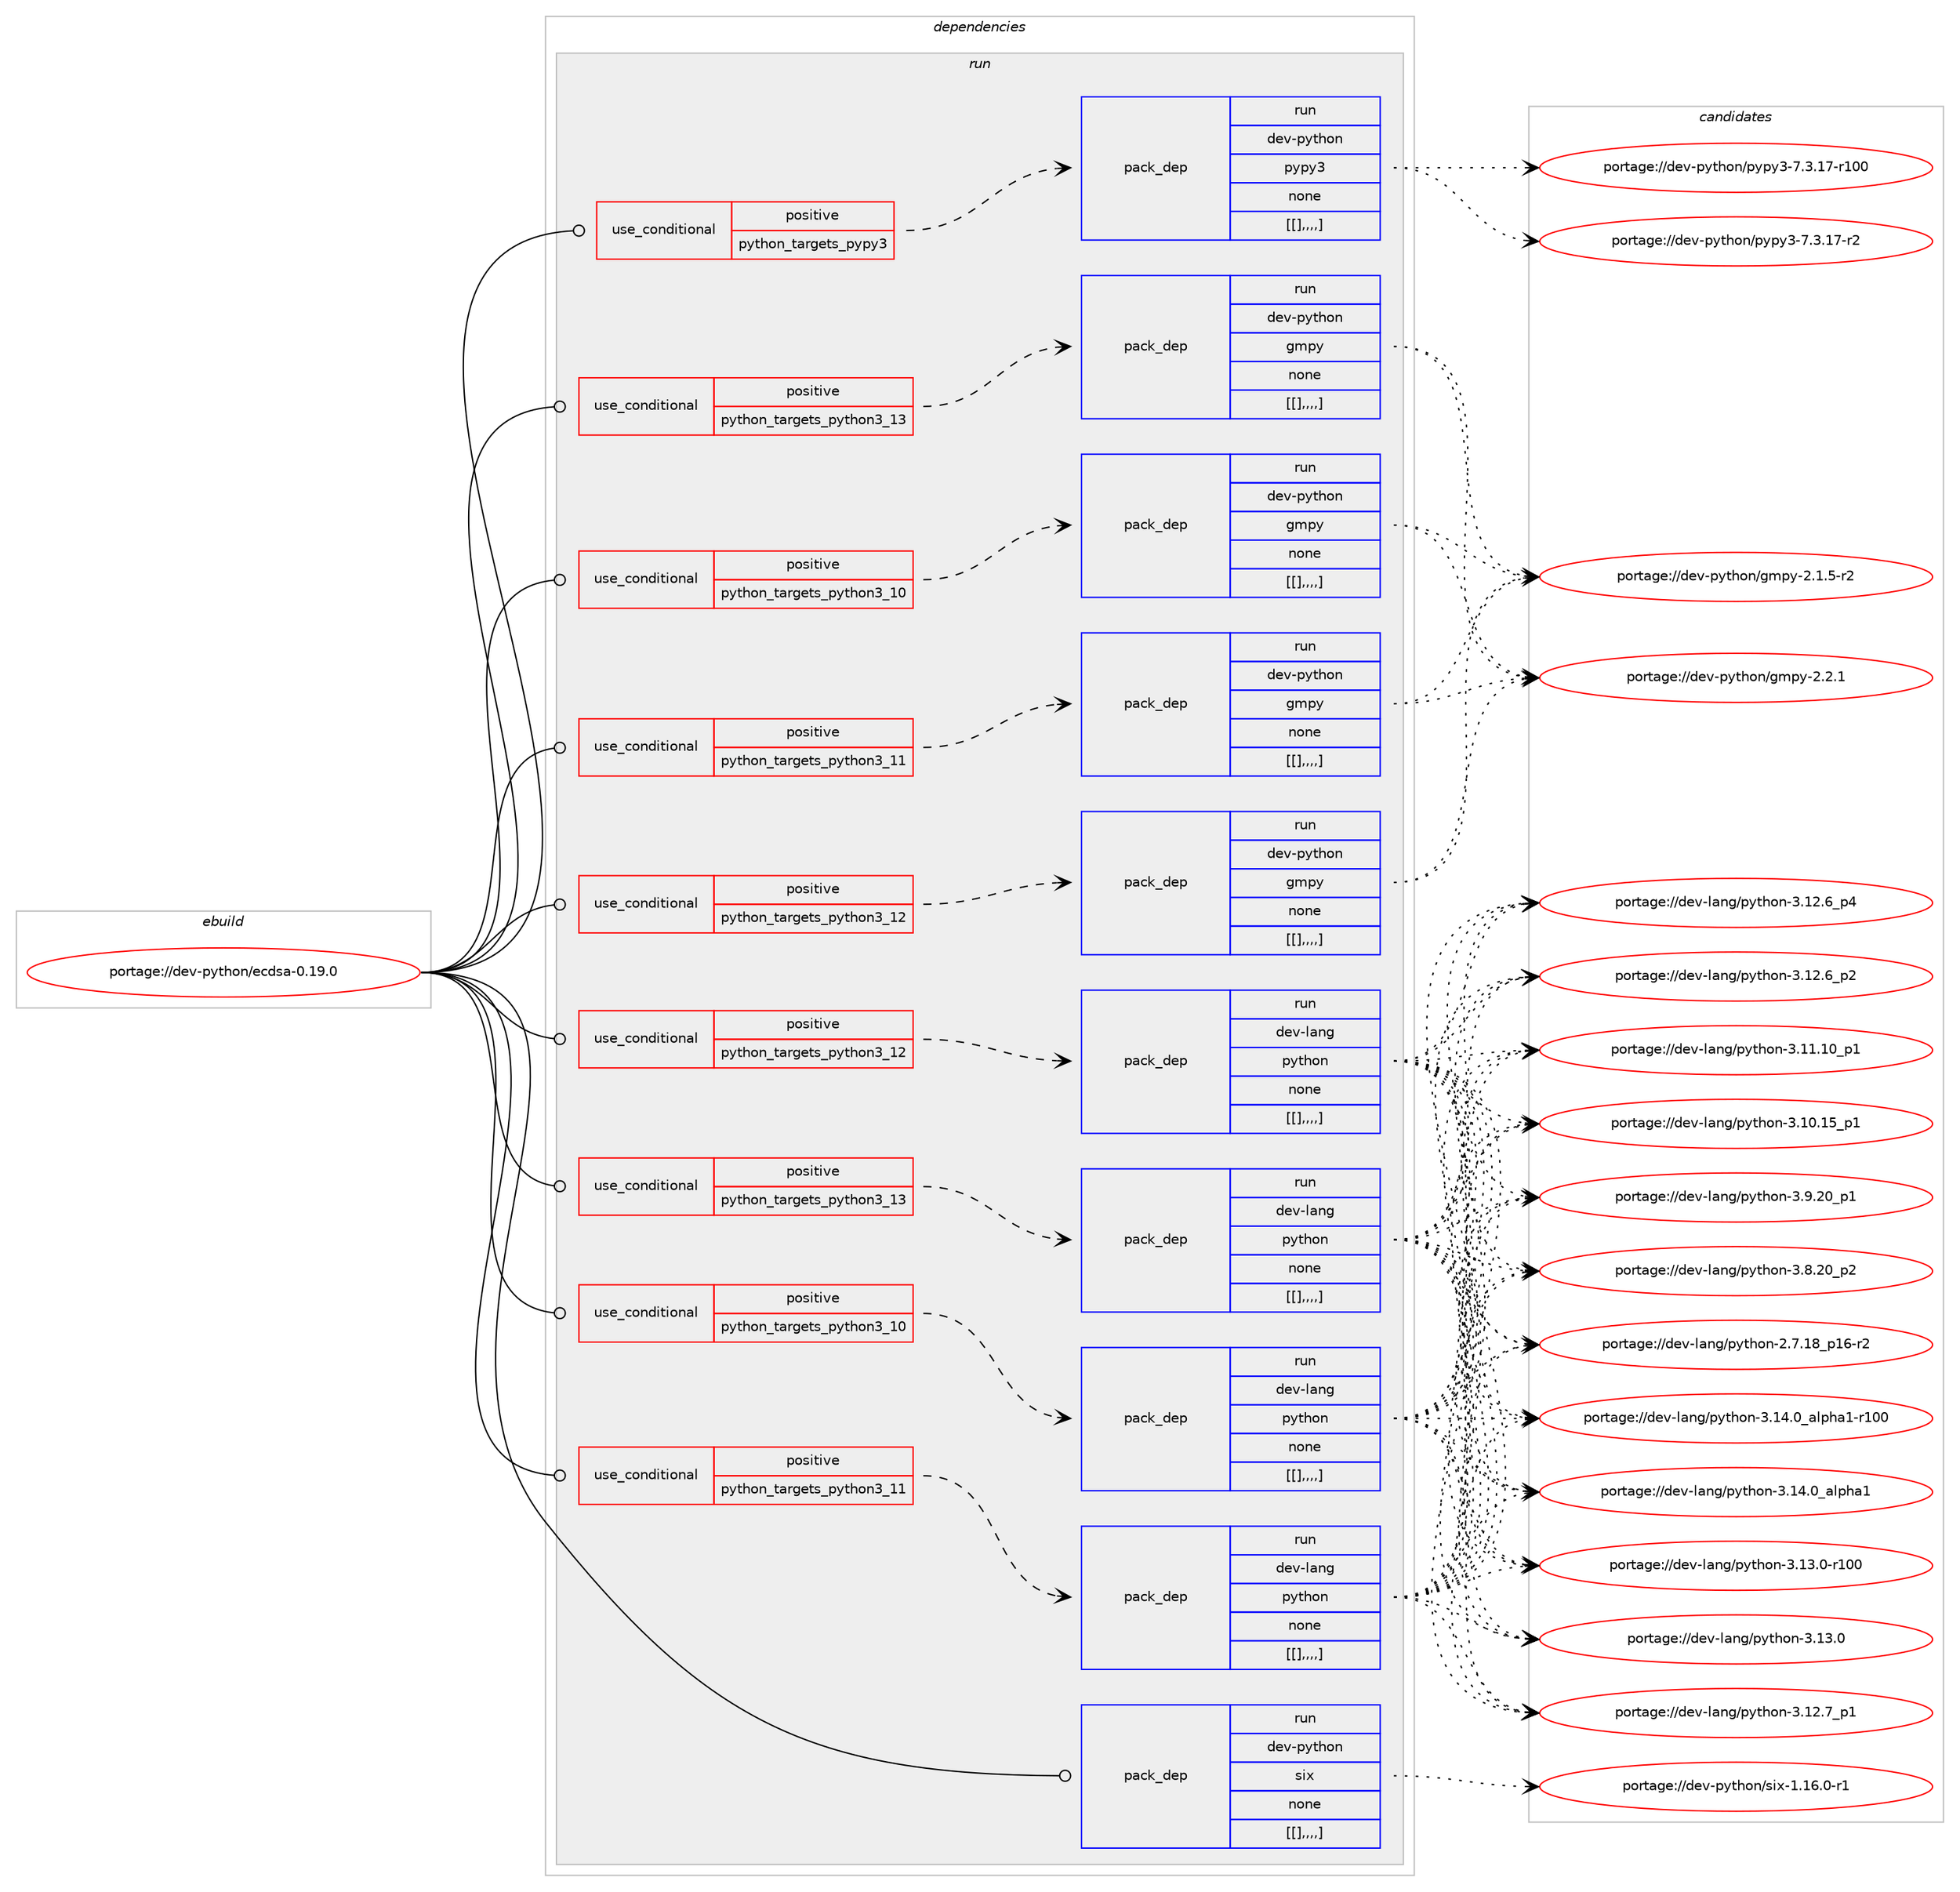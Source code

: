 digraph prolog {

# *************
# Graph options
# *************

newrank=true;
concentrate=true;
compound=true;
graph [rankdir=LR,fontname=Helvetica,fontsize=10,ranksep=1.5];#, ranksep=2.5, nodesep=0.2];
edge  [arrowhead=vee];
node  [fontname=Helvetica,fontsize=10];

# **********
# The ebuild
# **********

subgraph cluster_leftcol {
color=gray;
label=<<i>ebuild</i>>;
id [label="portage://dev-python/ecdsa-0.19.0", color=red, width=4, href="../dev-python/ecdsa-0.19.0.svg"];
}

# ****************
# The dependencies
# ****************

subgraph cluster_midcol {
color=gray;
label=<<i>dependencies</i>>;
subgraph cluster_compile {
fillcolor="#eeeeee";
style=filled;
label=<<i>compile</i>>;
}
subgraph cluster_compileandrun {
fillcolor="#eeeeee";
style=filled;
label=<<i>compile and run</i>>;
}
subgraph cluster_run {
fillcolor="#eeeeee";
style=filled;
label=<<i>run</i>>;
subgraph cond34722 {
dependency151336 [label=<<TABLE BORDER="0" CELLBORDER="1" CELLSPACING="0" CELLPADDING="4"><TR><TD ROWSPAN="3" CELLPADDING="10">use_conditional</TD></TR><TR><TD>positive</TD></TR><TR><TD>python_targets_pypy3</TD></TR></TABLE>>, shape=none, color=red];
subgraph pack115286 {
dependency151355 [label=<<TABLE BORDER="0" CELLBORDER="1" CELLSPACING="0" CELLPADDING="4" WIDTH="220"><TR><TD ROWSPAN="6" CELLPADDING="30">pack_dep</TD></TR><TR><TD WIDTH="110">run</TD></TR><TR><TD>dev-python</TD></TR><TR><TD>pypy3</TD></TR><TR><TD>none</TD></TR><TR><TD>[[],,,,]</TD></TR></TABLE>>, shape=none, color=blue];
}
dependency151336:e -> dependency151355:w [weight=20,style="dashed",arrowhead="vee"];
}
id:e -> dependency151336:w [weight=20,style="solid",arrowhead="odot"];
subgraph cond34739 {
dependency151365 [label=<<TABLE BORDER="0" CELLBORDER="1" CELLSPACING="0" CELLPADDING="4"><TR><TD ROWSPAN="3" CELLPADDING="10">use_conditional</TD></TR><TR><TD>positive</TD></TR><TR><TD>python_targets_python3_10</TD></TR></TABLE>>, shape=none, color=red];
subgraph pack115306 {
dependency151383 [label=<<TABLE BORDER="0" CELLBORDER="1" CELLSPACING="0" CELLPADDING="4" WIDTH="220"><TR><TD ROWSPAN="6" CELLPADDING="30">pack_dep</TD></TR><TR><TD WIDTH="110">run</TD></TR><TR><TD>dev-lang</TD></TR><TR><TD>python</TD></TR><TR><TD>none</TD></TR><TR><TD>[[],,,,]</TD></TR></TABLE>>, shape=none, color=blue];
}
dependency151365:e -> dependency151383:w [weight=20,style="dashed",arrowhead="vee"];
}
id:e -> dependency151365:w [weight=20,style="solid",arrowhead="odot"];
subgraph cond34744 {
dependency151393 [label=<<TABLE BORDER="0" CELLBORDER="1" CELLSPACING="0" CELLPADDING="4"><TR><TD ROWSPAN="3" CELLPADDING="10">use_conditional</TD></TR><TR><TD>positive</TD></TR><TR><TD>python_targets_python3_10</TD></TR></TABLE>>, shape=none, color=red];
subgraph pack115330 {
dependency151419 [label=<<TABLE BORDER="0" CELLBORDER="1" CELLSPACING="0" CELLPADDING="4" WIDTH="220"><TR><TD ROWSPAN="6" CELLPADDING="30">pack_dep</TD></TR><TR><TD WIDTH="110">run</TD></TR><TR><TD>dev-python</TD></TR><TR><TD>gmpy</TD></TR><TR><TD>none</TD></TR><TR><TD>[[],,,,]</TD></TR></TABLE>>, shape=none, color=blue];
}
dependency151393:e -> dependency151419:w [weight=20,style="dashed",arrowhead="vee"];
}
id:e -> dependency151393:w [weight=20,style="solid",arrowhead="odot"];
subgraph cond34755 {
dependency151421 [label=<<TABLE BORDER="0" CELLBORDER="1" CELLSPACING="0" CELLPADDING="4"><TR><TD ROWSPAN="3" CELLPADDING="10">use_conditional</TD></TR><TR><TD>positive</TD></TR><TR><TD>python_targets_python3_11</TD></TR></TABLE>>, shape=none, color=red];
subgraph pack115340 {
dependency151425 [label=<<TABLE BORDER="0" CELLBORDER="1" CELLSPACING="0" CELLPADDING="4" WIDTH="220"><TR><TD ROWSPAN="6" CELLPADDING="30">pack_dep</TD></TR><TR><TD WIDTH="110">run</TD></TR><TR><TD>dev-lang</TD></TR><TR><TD>python</TD></TR><TR><TD>none</TD></TR><TR><TD>[[],,,,]</TD></TR></TABLE>>, shape=none, color=blue];
}
dependency151421:e -> dependency151425:w [weight=20,style="dashed",arrowhead="vee"];
}
id:e -> dependency151421:w [weight=20,style="solid",arrowhead="odot"];
subgraph cond34759 {
dependency151437 [label=<<TABLE BORDER="0" CELLBORDER="1" CELLSPACING="0" CELLPADDING="4"><TR><TD ROWSPAN="3" CELLPADDING="10">use_conditional</TD></TR><TR><TD>positive</TD></TR><TR><TD>python_targets_python3_11</TD></TR></TABLE>>, shape=none, color=red];
subgraph pack115372 {
dependency151474 [label=<<TABLE BORDER="0" CELLBORDER="1" CELLSPACING="0" CELLPADDING="4" WIDTH="220"><TR><TD ROWSPAN="6" CELLPADDING="30">pack_dep</TD></TR><TR><TD WIDTH="110">run</TD></TR><TR><TD>dev-python</TD></TR><TR><TD>gmpy</TD></TR><TR><TD>none</TD></TR><TR><TD>[[],,,,]</TD></TR></TABLE>>, shape=none, color=blue];
}
dependency151437:e -> dependency151474:w [weight=20,style="dashed",arrowhead="vee"];
}
id:e -> dependency151437:w [weight=20,style="solid",arrowhead="odot"];
subgraph cond34773 {
dependency151475 [label=<<TABLE BORDER="0" CELLBORDER="1" CELLSPACING="0" CELLPADDING="4"><TR><TD ROWSPAN="3" CELLPADDING="10">use_conditional</TD></TR><TR><TD>positive</TD></TR><TR><TD>python_targets_python3_12</TD></TR></TABLE>>, shape=none, color=red];
subgraph pack115374 {
dependency151477 [label=<<TABLE BORDER="0" CELLBORDER="1" CELLSPACING="0" CELLPADDING="4" WIDTH="220"><TR><TD ROWSPAN="6" CELLPADDING="30">pack_dep</TD></TR><TR><TD WIDTH="110">run</TD></TR><TR><TD>dev-lang</TD></TR><TR><TD>python</TD></TR><TR><TD>none</TD></TR><TR><TD>[[],,,,]</TD></TR></TABLE>>, shape=none, color=blue];
}
dependency151475:e -> dependency151477:w [weight=20,style="dashed",arrowhead="vee"];
}
id:e -> dependency151475:w [weight=20,style="solid",arrowhead="odot"];
subgraph cond34774 {
dependency151478 [label=<<TABLE BORDER="0" CELLBORDER="1" CELLSPACING="0" CELLPADDING="4"><TR><TD ROWSPAN="3" CELLPADDING="10">use_conditional</TD></TR><TR><TD>positive</TD></TR><TR><TD>python_targets_python3_12</TD></TR></TABLE>>, shape=none, color=red];
subgraph pack115375 {
dependency151479 [label=<<TABLE BORDER="0" CELLBORDER="1" CELLSPACING="0" CELLPADDING="4" WIDTH="220"><TR><TD ROWSPAN="6" CELLPADDING="30">pack_dep</TD></TR><TR><TD WIDTH="110">run</TD></TR><TR><TD>dev-python</TD></TR><TR><TD>gmpy</TD></TR><TR><TD>none</TD></TR><TR><TD>[[],,,,]</TD></TR></TABLE>>, shape=none, color=blue];
}
dependency151478:e -> dependency151479:w [weight=20,style="dashed",arrowhead="vee"];
}
id:e -> dependency151478:w [weight=20,style="solid",arrowhead="odot"];
subgraph cond34775 {
dependency151481 [label=<<TABLE BORDER="0" CELLBORDER="1" CELLSPACING="0" CELLPADDING="4"><TR><TD ROWSPAN="3" CELLPADDING="10">use_conditional</TD></TR><TR><TD>positive</TD></TR><TR><TD>python_targets_python3_13</TD></TR></TABLE>>, shape=none, color=red];
subgraph pack115377 {
dependency151483 [label=<<TABLE BORDER="0" CELLBORDER="1" CELLSPACING="0" CELLPADDING="4" WIDTH="220"><TR><TD ROWSPAN="6" CELLPADDING="30">pack_dep</TD></TR><TR><TD WIDTH="110">run</TD></TR><TR><TD>dev-lang</TD></TR><TR><TD>python</TD></TR><TR><TD>none</TD></TR><TR><TD>[[],,,,]</TD></TR></TABLE>>, shape=none, color=blue];
}
dependency151481:e -> dependency151483:w [weight=20,style="dashed",arrowhead="vee"];
}
id:e -> dependency151481:w [weight=20,style="solid",arrowhead="odot"];
subgraph cond34777 {
dependency151485 [label=<<TABLE BORDER="0" CELLBORDER="1" CELLSPACING="0" CELLPADDING="4"><TR><TD ROWSPAN="3" CELLPADDING="10">use_conditional</TD></TR><TR><TD>positive</TD></TR><TR><TD>python_targets_python3_13</TD></TR></TABLE>>, shape=none, color=red];
subgraph pack115379 {
dependency151486 [label=<<TABLE BORDER="0" CELLBORDER="1" CELLSPACING="0" CELLPADDING="4" WIDTH="220"><TR><TD ROWSPAN="6" CELLPADDING="30">pack_dep</TD></TR><TR><TD WIDTH="110">run</TD></TR><TR><TD>dev-python</TD></TR><TR><TD>gmpy</TD></TR><TR><TD>none</TD></TR><TR><TD>[[],,,,]</TD></TR></TABLE>>, shape=none, color=blue];
}
dependency151485:e -> dependency151486:w [weight=20,style="dashed",arrowhead="vee"];
}
id:e -> dependency151485:w [weight=20,style="solid",arrowhead="odot"];
subgraph pack115381 {
dependency151489 [label=<<TABLE BORDER="0" CELLBORDER="1" CELLSPACING="0" CELLPADDING="4" WIDTH="220"><TR><TD ROWSPAN="6" CELLPADDING="30">pack_dep</TD></TR><TR><TD WIDTH="110">run</TD></TR><TR><TD>dev-python</TD></TR><TR><TD>six</TD></TR><TR><TD>none</TD></TR><TR><TD>[[],,,,]</TD></TR></TABLE>>, shape=none, color=blue];
}
id:e -> dependency151489:w [weight=20,style="solid",arrowhead="odot"];
}
}

# **************
# The candidates
# **************

subgraph cluster_choices {
rank=same;
color=gray;
label=<<i>candidates</i>>;

subgraph choice115258 {
color=black;
nodesep=1;
choice100101118451121211161041111104711212111212151455546514649554511450 [label="portage://dev-python/pypy3-7.3.17-r2", color=red, width=4,href="../dev-python/pypy3-7.3.17-r2.svg"];
choice1001011184511212111610411111047112121112121514555465146495545114494848 [label="portage://dev-python/pypy3-7.3.17-r100", color=red, width=4,href="../dev-python/pypy3-7.3.17-r100.svg"];
dependency151355:e -> choice100101118451121211161041111104711212111212151455546514649554511450:w [style=dotted,weight="100"];
dependency151355:e -> choice1001011184511212111610411111047112121112121514555465146495545114494848:w [style=dotted,weight="100"];
}
subgraph choice115259 {
color=black;
nodesep=1;
choice100101118451089711010347112121116104111110455146495246489597108112104974945114494848 [label="portage://dev-lang/python-3.14.0_alpha1-r100", color=red, width=4,href="../dev-lang/python-3.14.0_alpha1-r100.svg"];
choice1001011184510897110103471121211161041111104551464952464895971081121049749 [label="portage://dev-lang/python-3.14.0_alpha1", color=red, width=4,href="../dev-lang/python-3.14.0_alpha1.svg"];
choice1001011184510897110103471121211161041111104551464951464845114494848 [label="portage://dev-lang/python-3.13.0-r100", color=red, width=4,href="../dev-lang/python-3.13.0-r100.svg"];
choice10010111845108971101034711212111610411111045514649514648 [label="portage://dev-lang/python-3.13.0", color=red, width=4,href="../dev-lang/python-3.13.0.svg"];
choice100101118451089711010347112121116104111110455146495046559511249 [label="portage://dev-lang/python-3.12.7_p1", color=red, width=4,href="../dev-lang/python-3.12.7_p1.svg"];
choice100101118451089711010347112121116104111110455146495046549511252 [label="portage://dev-lang/python-3.12.6_p4", color=red, width=4,href="../dev-lang/python-3.12.6_p4.svg"];
choice100101118451089711010347112121116104111110455146495046549511250 [label="portage://dev-lang/python-3.12.6_p2", color=red, width=4,href="../dev-lang/python-3.12.6_p2.svg"];
choice10010111845108971101034711212111610411111045514649494649489511249 [label="portage://dev-lang/python-3.11.10_p1", color=red, width=4,href="../dev-lang/python-3.11.10_p1.svg"];
choice10010111845108971101034711212111610411111045514649484649539511249 [label="portage://dev-lang/python-3.10.15_p1", color=red, width=4,href="../dev-lang/python-3.10.15_p1.svg"];
choice100101118451089711010347112121116104111110455146574650489511249 [label="portage://dev-lang/python-3.9.20_p1", color=red, width=4,href="../dev-lang/python-3.9.20_p1.svg"];
choice100101118451089711010347112121116104111110455146564650489511250 [label="portage://dev-lang/python-3.8.20_p2", color=red, width=4,href="../dev-lang/python-3.8.20_p2.svg"];
choice100101118451089711010347112121116104111110455046554649569511249544511450 [label="portage://dev-lang/python-2.7.18_p16-r2", color=red, width=4,href="../dev-lang/python-2.7.18_p16-r2.svg"];
dependency151383:e -> choice100101118451089711010347112121116104111110455146495246489597108112104974945114494848:w [style=dotted,weight="100"];
dependency151383:e -> choice1001011184510897110103471121211161041111104551464952464895971081121049749:w [style=dotted,weight="100"];
dependency151383:e -> choice1001011184510897110103471121211161041111104551464951464845114494848:w [style=dotted,weight="100"];
dependency151383:e -> choice10010111845108971101034711212111610411111045514649514648:w [style=dotted,weight="100"];
dependency151383:e -> choice100101118451089711010347112121116104111110455146495046559511249:w [style=dotted,weight="100"];
dependency151383:e -> choice100101118451089711010347112121116104111110455146495046549511252:w [style=dotted,weight="100"];
dependency151383:e -> choice100101118451089711010347112121116104111110455146495046549511250:w [style=dotted,weight="100"];
dependency151383:e -> choice10010111845108971101034711212111610411111045514649494649489511249:w [style=dotted,weight="100"];
dependency151383:e -> choice10010111845108971101034711212111610411111045514649484649539511249:w [style=dotted,weight="100"];
dependency151383:e -> choice100101118451089711010347112121116104111110455146574650489511249:w [style=dotted,weight="100"];
dependency151383:e -> choice100101118451089711010347112121116104111110455146564650489511250:w [style=dotted,weight="100"];
dependency151383:e -> choice100101118451089711010347112121116104111110455046554649569511249544511450:w [style=dotted,weight="100"];
}
subgraph choice115272 {
color=black;
nodesep=1;
choice1001011184511212111610411111047103109112121455046504649 [label="portage://dev-python/gmpy-2.2.1", color=red, width=4,href="../dev-python/gmpy-2.2.1.svg"];
choice10010111845112121116104111110471031091121214550464946534511450 [label="portage://dev-python/gmpy-2.1.5-r2", color=red, width=4,href="../dev-python/gmpy-2.1.5-r2.svg"];
dependency151419:e -> choice1001011184511212111610411111047103109112121455046504649:w [style=dotted,weight="100"];
dependency151419:e -> choice10010111845112121116104111110471031091121214550464946534511450:w [style=dotted,weight="100"];
}
subgraph choice115275 {
color=black;
nodesep=1;
choice100101118451089711010347112121116104111110455146495246489597108112104974945114494848 [label="portage://dev-lang/python-3.14.0_alpha1-r100", color=red, width=4,href="../dev-lang/python-3.14.0_alpha1-r100.svg"];
choice1001011184510897110103471121211161041111104551464952464895971081121049749 [label="portage://dev-lang/python-3.14.0_alpha1", color=red, width=4,href="../dev-lang/python-3.14.0_alpha1.svg"];
choice1001011184510897110103471121211161041111104551464951464845114494848 [label="portage://dev-lang/python-3.13.0-r100", color=red, width=4,href="../dev-lang/python-3.13.0-r100.svg"];
choice10010111845108971101034711212111610411111045514649514648 [label="portage://dev-lang/python-3.13.0", color=red, width=4,href="../dev-lang/python-3.13.0.svg"];
choice100101118451089711010347112121116104111110455146495046559511249 [label="portage://dev-lang/python-3.12.7_p1", color=red, width=4,href="../dev-lang/python-3.12.7_p1.svg"];
choice100101118451089711010347112121116104111110455146495046549511252 [label="portage://dev-lang/python-3.12.6_p4", color=red, width=4,href="../dev-lang/python-3.12.6_p4.svg"];
choice100101118451089711010347112121116104111110455146495046549511250 [label="portage://dev-lang/python-3.12.6_p2", color=red, width=4,href="../dev-lang/python-3.12.6_p2.svg"];
choice10010111845108971101034711212111610411111045514649494649489511249 [label="portage://dev-lang/python-3.11.10_p1", color=red, width=4,href="../dev-lang/python-3.11.10_p1.svg"];
choice10010111845108971101034711212111610411111045514649484649539511249 [label="portage://dev-lang/python-3.10.15_p1", color=red, width=4,href="../dev-lang/python-3.10.15_p1.svg"];
choice100101118451089711010347112121116104111110455146574650489511249 [label="portage://dev-lang/python-3.9.20_p1", color=red, width=4,href="../dev-lang/python-3.9.20_p1.svg"];
choice100101118451089711010347112121116104111110455146564650489511250 [label="portage://dev-lang/python-3.8.20_p2", color=red, width=4,href="../dev-lang/python-3.8.20_p2.svg"];
choice100101118451089711010347112121116104111110455046554649569511249544511450 [label="portage://dev-lang/python-2.7.18_p16-r2", color=red, width=4,href="../dev-lang/python-2.7.18_p16-r2.svg"];
dependency151425:e -> choice100101118451089711010347112121116104111110455146495246489597108112104974945114494848:w [style=dotted,weight="100"];
dependency151425:e -> choice1001011184510897110103471121211161041111104551464952464895971081121049749:w [style=dotted,weight="100"];
dependency151425:e -> choice1001011184510897110103471121211161041111104551464951464845114494848:w [style=dotted,weight="100"];
dependency151425:e -> choice10010111845108971101034711212111610411111045514649514648:w [style=dotted,weight="100"];
dependency151425:e -> choice100101118451089711010347112121116104111110455146495046559511249:w [style=dotted,weight="100"];
dependency151425:e -> choice100101118451089711010347112121116104111110455146495046549511252:w [style=dotted,weight="100"];
dependency151425:e -> choice100101118451089711010347112121116104111110455146495046549511250:w [style=dotted,weight="100"];
dependency151425:e -> choice10010111845108971101034711212111610411111045514649494649489511249:w [style=dotted,weight="100"];
dependency151425:e -> choice10010111845108971101034711212111610411111045514649484649539511249:w [style=dotted,weight="100"];
dependency151425:e -> choice100101118451089711010347112121116104111110455146574650489511249:w [style=dotted,weight="100"];
dependency151425:e -> choice100101118451089711010347112121116104111110455146564650489511250:w [style=dotted,weight="100"];
dependency151425:e -> choice100101118451089711010347112121116104111110455046554649569511249544511450:w [style=dotted,weight="100"];
}
subgraph choice115292 {
color=black;
nodesep=1;
choice1001011184511212111610411111047103109112121455046504649 [label="portage://dev-python/gmpy-2.2.1", color=red, width=4,href="../dev-python/gmpy-2.2.1.svg"];
choice10010111845112121116104111110471031091121214550464946534511450 [label="portage://dev-python/gmpy-2.1.5-r2", color=red, width=4,href="../dev-python/gmpy-2.1.5-r2.svg"];
dependency151474:e -> choice1001011184511212111610411111047103109112121455046504649:w [style=dotted,weight="100"];
dependency151474:e -> choice10010111845112121116104111110471031091121214550464946534511450:w [style=dotted,weight="100"];
}
subgraph choice115294 {
color=black;
nodesep=1;
choice100101118451089711010347112121116104111110455146495246489597108112104974945114494848 [label="portage://dev-lang/python-3.14.0_alpha1-r100", color=red, width=4,href="../dev-lang/python-3.14.0_alpha1-r100.svg"];
choice1001011184510897110103471121211161041111104551464952464895971081121049749 [label="portage://dev-lang/python-3.14.0_alpha1", color=red, width=4,href="../dev-lang/python-3.14.0_alpha1.svg"];
choice1001011184510897110103471121211161041111104551464951464845114494848 [label="portage://dev-lang/python-3.13.0-r100", color=red, width=4,href="../dev-lang/python-3.13.0-r100.svg"];
choice10010111845108971101034711212111610411111045514649514648 [label="portage://dev-lang/python-3.13.0", color=red, width=4,href="../dev-lang/python-3.13.0.svg"];
choice100101118451089711010347112121116104111110455146495046559511249 [label="portage://dev-lang/python-3.12.7_p1", color=red, width=4,href="../dev-lang/python-3.12.7_p1.svg"];
choice100101118451089711010347112121116104111110455146495046549511252 [label="portage://dev-lang/python-3.12.6_p4", color=red, width=4,href="../dev-lang/python-3.12.6_p4.svg"];
choice100101118451089711010347112121116104111110455146495046549511250 [label="portage://dev-lang/python-3.12.6_p2", color=red, width=4,href="../dev-lang/python-3.12.6_p2.svg"];
choice10010111845108971101034711212111610411111045514649494649489511249 [label="portage://dev-lang/python-3.11.10_p1", color=red, width=4,href="../dev-lang/python-3.11.10_p1.svg"];
choice10010111845108971101034711212111610411111045514649484649539511249 [label="portage://dev-lang/python-3.10.15_p1", color=red, width=4,href="../dev-lang/python-3.10.15_p1.svg"];
choice100101118451089711010347112121116104111110455146574650489511249 [label="portage://dev-lang/python-3.9.20_p1", color=red, width=4,href="../dev-lang/python-3.9.20_p1.svg"];
choice100101118451089711010347112121116104111110455146564650489511250 [label="portage://dev-lang/python-3.8.20_p2", color=red, width=4,href="../dev-lang/python-3.8.20_p2.svg"];
choice100101118451089711010347112121116104111110455046554649569511249544511450 [label="portage://dev-lang/python-2.7.18_p16-r2", color=red, width=4,href="../dev-lang/python-2.7.18_p16-r2.svg"];
dependency151477:e -> choice100101118451089711010347112121116104111110455146495246489597108112104974945114494848:w [style=dotted,weight="100"];
dependency151477:e -> choice1001011184510897110103471121211161041111104551464952464895971081121049749:w [style=dotted,weight="100"];
dependency151477:e -> choice1001011184510897110103471121211161041111104551464951464845114494848:w [style=dotted,weight="100"];
dependency151477:e -> choice10010111845108971101034711212111610411111045514649514648:w [style=dotted,weight="100"];
dependency151477:e -> choice100101118451089711010347112121116104111110455146495046559511249:w [style=dotted,weight="100"];
dependency151477:e -> choice100101118451089711010347112121116104111110455146495046549511252:w [style=dotted,weight="100"];
dependency151477:e -> choice100101118451089711010347112121116104111110455146495046549511250:w [style=dotted,weight="100"];
dependency151477:e -> choice10010111845108971101034711212111610411111045514649494649489511249:w [style=dotted,weight="100"];
dependency151477:e -> choice10010111845108971101034711212111610411111045514649484649539511249:w [style=dotted,weight="100"];
dependency151477:e -> choice100101118451089711010347112121116104111110455146574650489511249:w [style=dotted,weight="100"];
dependency151477:e -> choice100101118451089711010347112121116104111110455146564650489511250:w [style=dotted,weight="100"];
dependency151477:e -> choice100101118451089711010347112121116104111110455046554649569511249544511450:w [style=dotted,weight="100"];
}
subgraph choice115336 {
color=black;
nodesep=1;
choice1001011184511212111610411111047103109112121455046504649 [label="portage://dev-python/gmpy-2.2.1", color=red, width=4,href="../dev-python/gmpy-2.2.1.svg"];
choice10010111845112121116104111110471031091121214550464946534511450 [label="portage://dev-python/gmpy-2.1.5-r2", color=red, width=4,href="../dev-python/gmpy-2.1.5-r2.svg"];
dependency151479:e -> choice1001011184511212111610411111047103109112121455046504649:w [style=dotted,weight="100"];
dependency151479:e -> choice10010111845112121116104111110471031091121214550464946534511450:w [style=dotted,weight="100"];
}
subgraph choice115340 {
color=black;
nodesep=1;
choice100101118451089711010347112121116104111110455146495246489597108112104974945114494848 [label="portage://dev-lang/python-3.14.0_alpha1-r100", color=red, width=4,href="../dev-lang/python-3.14.0_alpha1-r100.svg"];
choice1001011184510897110103471121211161041111104551464952464895971081121049749 [label="portage://dev-lang/python-3.14.0_alpha1", color=red, width=4,href="../dev-lang/python-3.14.0_alpha1.svg"];
choice1001011184510897110103471121211161041111104551464951464845114494848 [label="portage://dev-lang/python-3.13.0-r100", color=red, width=4,href="../dev-lang/python-3.13.0-r100.svg"];
choice10010111845108971101034711212111610411111045514649514648 [label="portage://dev-lang/python-3.13.0", color=red, width=4,href="../dev-lang/python-3.13.0.svg"];
choice100101118451089711010347112121116104111110455146495046559511249 [label="portage://dev-lang/python-3.12.7_p1", color=red, width=4,href="../dev-lang/python-3.12.7_p1.svg"];
choice100101118451089711010347112121116104111110455146495046549511252 [label="portage://dev-lang/python-3.12.6_p4", color=red, width=4,href="../dev-lang/python-3.12.6_p4.svg"];
choice100101118451089711010347112121116104111110455146495046549511250 [label="portage://dev-lang/python-3.12.6_p2", color=red, width=4,href="../dev-lang/python-3.12.6_p2.svg"];
choice10010111845108971101034711212111610411111045514649494649489511249 [label="portage://dev-lang/python-3.11.10_p1", color=red, width=4,href="../dev-lang/python-3.11.10_p1.svg"];
choice10010111845108971101034711212111610411111045514649484649539511249 [label="portage://dev-lang/python-3.10.15_p1", color=red, width=4,href="../dev-lang/python-3.10.15_p1.svg"];
choice100101118451089711010347112121116104111110455146574650489511249 [label="portage://dev-lang/python-3.9.20_p1", color=red, width=4,href="../dev-lang/python-3.9.20_p1.svg"];
choice100101118451089711010347112121116104111110455146564650489511250 [label="portage://dev-lang/python-3.8.20_p2", color=red, width=4,href="../dev-lang/python-3.8.20_p2.svg"];
choice100101118451089711010347112121116104111110455046554649569511249544511450 [label="portage://dev-lang/python-2.7.18_p16-r2", color=red, width=4,href="../dev-lang/python-2.7.18_p16-r2.svg"];
dependency151483:e -> choice100101118451089711010347112121116104111110455146495246489597108112104974945114494848:w [style=dotted,weight="100"];
dependency151483:e -> choice1001011184510897110103471121211161041111104551464952464895971081121049749:w [style=dotted,weight="100"];
dependency151483:e -> choice1001011184510897110103471121211161041111104551464951464845114494848:w [style=dotted,weight="100"];
dependency151483:e -> choice10010111845108971101034711212111610411111045514649514648:w [style=dotted,weight="100"];
dependency151483:e -> choice100101118451089711010347112121116104111110455146495046559511249:w [style=dotted,weight="100"];
dependency151483:e -> choice100101118451089711010347112121116104111110455146495046549511252:w [style=dotted,weight="100"];
dependency151483:e -> choice100101118451089711010347112121116104111110455146495046549511250:w [style=dotted,weight="100"];
dependency151483:e -> choice10010111845108971101034711212111610411111045514649494649489511249:w [style=dotted,weight="100"];
dependency151483:e -> choice10010111845108971101034711212111610411111045514649484649539511249:w [style=dotted,weight="100"];
dependency151483:e -> choice100101118451089711010347112121116104111110455146574650489511249:w [style=dotted,weight="100"];
dependency151483:e -> choice100101118451089711010347112121116104111110455146564650489511250:w [style=dotted,weight="100"];
dependency151483:e -> choice100101118451089711010347112121116104111110455046554649569511249544511450:w [style=dotted,weight="100"];
}
subgraph choice115359 {
color=black;
nodesep=1;
choice1001011184511212111610411111047103109112121455046504649 [label="portage://dev-python/gmpy-2.2.1", color=red, width=4,href="../dev-python/gmpy-2.2.1.svg"];
choice10010111845112121116104111110471031091121214550464946534511450 [label="portage://dev-python/gmpy-2.1.5-r2", color=red, width=4,href="../dev-python/gmpy-2.1.5-r2.svg"];
dependency151486:e -> choice1001011184511212111610411111047103109112121455046504649:w [style=dotted,weight="100"];
dependency151486:e -> choice10010111845112121116104111110471031091121214550464946534511450:w [style=dotted,weight="100"];
}
subgraph choice115366 {
color=black;
nodesep=1;
choice1001011184511212111610411111047115105120454946495446484511449 [label="portage://dev-python/six-1.16.0-r1", color=red, width=4,href="../dev-python/six-1.16.0-r1.svg"];
dependency151489:e -> choice1001011184511212111610411111047115105120454946495446484511449:w [style=dotted,weight="100"];
}
}

}
